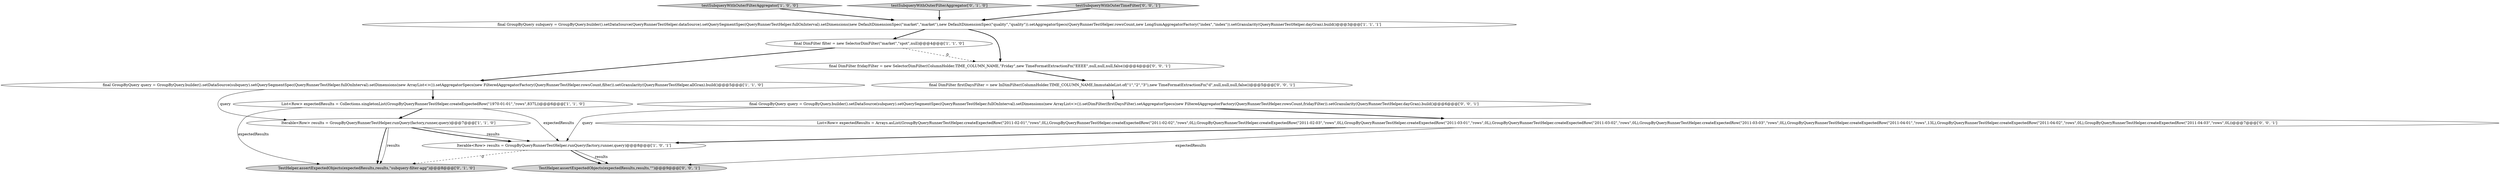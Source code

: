 digraph {
10 [style = filled, label = "final DimFilter firstDaysFilter = new InDimFilter(ColumnHolder.TIME_COLUMN_NAME,ImmutableList.of(\"1\",\"2\",\"3\"),new TimeFormatExtractionFn(\"d\",null,null,null,false))@@@5@@@['0', '0', '1']", fillcolor = white, shape = ellipse image = "AAA0AAABBB3BBB"];
1 [style = filled, label = "final GroupByQuery query = GroupByQuery.builder().setDataSource(subquery).setQuerySegmentSpec(QueryRunnerTestHelper.fullOnInterval).setDimensions(new ArrayList<>()).setAggregatorSpecs(new FilteredAggregatorFactory(QueryRunnerTestHelper.rowsCount,filter)).setGranularity(QueryRunnerTestHelper.allGran).build()@@@5@@@['1', '1', '0']", fillcolor = white, shape = ellipse image = "AAA0AAABBB1BBB"];
11 [style = filled, label = "final GroupByQuery query = GroupByQuery.builder().setDataSource(subquery).setQuerySegmentSpec(QueryRunnerTestHelper.fullOnInterval).setDimensions(new ArrayList<>()).setDimFilter(firstDaysFilter).setAggregatorSpecs(new FilteredAggregatorFactory(QueryRunnerTestHelper.rowsCount,fridayFilter)).setGranularity(QueryRunnerTestHelper.dayGran).build()@@@6@@@['0', '0', '1']", fillcolor = white, shape = ellipse image = "AAA0AAABBB3BBB"];
3 [style = filled, label = "final DimFilter filter = new SelectorDimFilter(\"market\",\"spot\",null)@@@4@@@['1', '1', '0']", fillcolor = white, shape = ellipse image = "AAA0AAABBB1BBB"];
5 [style = filled, label = "testSubqueryWithOuterFilterAggregator['1', '0', '0']", fillcolor = lightgray, shape = diamond image = "AAA0AAABBB1BBB"];
4 [style = filled, label = "List<Row> expectedResults = Collections.singletonList(GroupByQueryRunnerTestHelper.createExpectedRow(\"1970-01-01\",\"rows\",837L))@@@6@@@['1', '1', '0']", fillcolor = white, shape = ellipse image = "AAA0AAABBB1BBB"];
12 [style = filled, label = "TestHelper.assertExpectedObjects(expectedResults,results,\"\")@@@9@@@['0', '0', '1']", fillcolor = lightgray, shape = ellipse image = "AAA0AAABBB3BBB"];
0 [style = filled, label = "final GroupByQuery subquery = GroupByQuery.builder().setDataSource(QueryRunnerTestHelper.dataSource).setQuerySegmentSpec(QueryRunnerTestHelper.fullOnInterval).setDimensions(new DefaultDimensionSpec(\"market\",\"market\"),new DefaultDimensionSpec(\"quality\",\"quality\")).setAggregatorSpecs(QueryRunnerTestHelper.rowsCount,new LongSumAggregatorFactory(\"index\",\"index\")).setGranularity(QueryRunnerTestHelper.dayGran).build()@@@3@@@['1', '1', '1']", fillcolor = white, shape = ellipse image = "AAA0AAABBB1BBB"];
14 [style = filled, label = "List<Row> expectedResults = Arrays.asList(GroupByQueryRunnerTestHelper.createExpectedRow(\"2011-02-01\",\"rows\",0L),GroupByQueryRunnerTestHelper.createExpectedRow(\"2011-02-02\",\"rows\",0L),GroupByQueryRunnerTestHelper.createExpectedRow(\"2011-02-03\",\"rows\",0L),GroupByQueryRunnerTestHelper.createExpectedRow(\"2011-03-01\",\"rows\",0L),GroupByQueryRunnerTestHelper.createExpectedRow(\"2011-03-02\",\"rows\",0L),GroupByQueryRunnerTestHelper.createExpectedRow(\"2011-03-03\",\"rows\",0L),GroupByQueryRunnerTestHelper.createExpectedRow(\"2011-04-01\",\"rows\",13L),GroupByQueryRunnerTestHelper.createExpectedRow(\"2011-04-02\",\"rows\",0L),GroupByQueryRunnerTestHelper.createExpectedRow(\"2011-04-03\",\"rows\",0L))@@@7@@@['0', '0', '1']", fillcolor = white, shape = ellipse image = "AAA0AAABBB3BBB"];
8 [style = filled, label = "testSubqueryWithOuterFilterAggregator['0', '1', '0']", fillcolor = lightgray, shape = diamond image = "AAA0AAABBB2BBB"];
6 [style = filled, label = "Iterable<Row> results = GroupByQueryRunnerTestHelper.runQuery(factory,runner,query)@@@8@@@['1', '0', '1']", fillcolor = white, shape = ellipse image = "AAA0AAABBB1BBB"];
9 [style = filled, label = "final DimFilter fridayFilter = new SelectorDimFilter(ColumnHolder.TIME_COLUMN_NAME,\"Friday\",new TimeFormatExtractionFn(\"EEEE\",null,null,null,false))@@@4@@@['0', '0', '1']", fillcolor = white, shape = ellipse image = "AAA0AAABBB3BBB"];
7 [style = filled, label = "TestHelper.assertExpectedObjects(expectedResults,results,\"subquery-filter-agg\")@@@8@@@['0', '1', '0']", fillcolor = lightgray, shape = ellipse image = "AAA1AAABBB2BBB"];
13 [style = filled, label = "testSubqueryWithOuterTimeFilter['0', '0', '1']", fillcolor = lightgray, shape = diamond image = "AAA0AAABBB3BBB"];
2 [style = filled, label = "Iterable<Row> results = GroupByQueryRunnerTestHelper.runQuery(factory,runner,query)@@@7@@@['1', '1', '0']", fillcolor = white, shape = ellipse image = "AAA0AAABBB1BBB"];
1->2 [style = solid, label="query"];
8->0 [style = bold, label=""];
2->7 [style = bold, label=""];
13->0 [style = bold, label=""];
4->6 [style = solid, label="expectedResults"];
0->9 [style = bold, label=""];
11->6 [style = solid, label="query"];
10->11 [style = bold, label=""];
0->3 [style = bold, label=""];
11->14 [style = bold, label=""];
6->12 [style = solid, label="results"];
3->1 [style = bold, label=""];
4->2 [style = bold, label=""];
14->12 [style = solid, label="expectedResults"];
5->0 [style = bold, label=""];
4->7 [style = solid, label="expectedResults"];
2->7 [style = solid, label="results"];
14->6 [style = bold, label=""];
6->12 [style = bold, label=""];
1->4 [style = bold, label=""];
2->6 [style = solid, label="results"];
2->6 [style = bold, label=""];
6->7 [style = dashed, label="0"];
3->9 [style = dashed, label="0"];
9->10 [style = bold, label=""];
}
